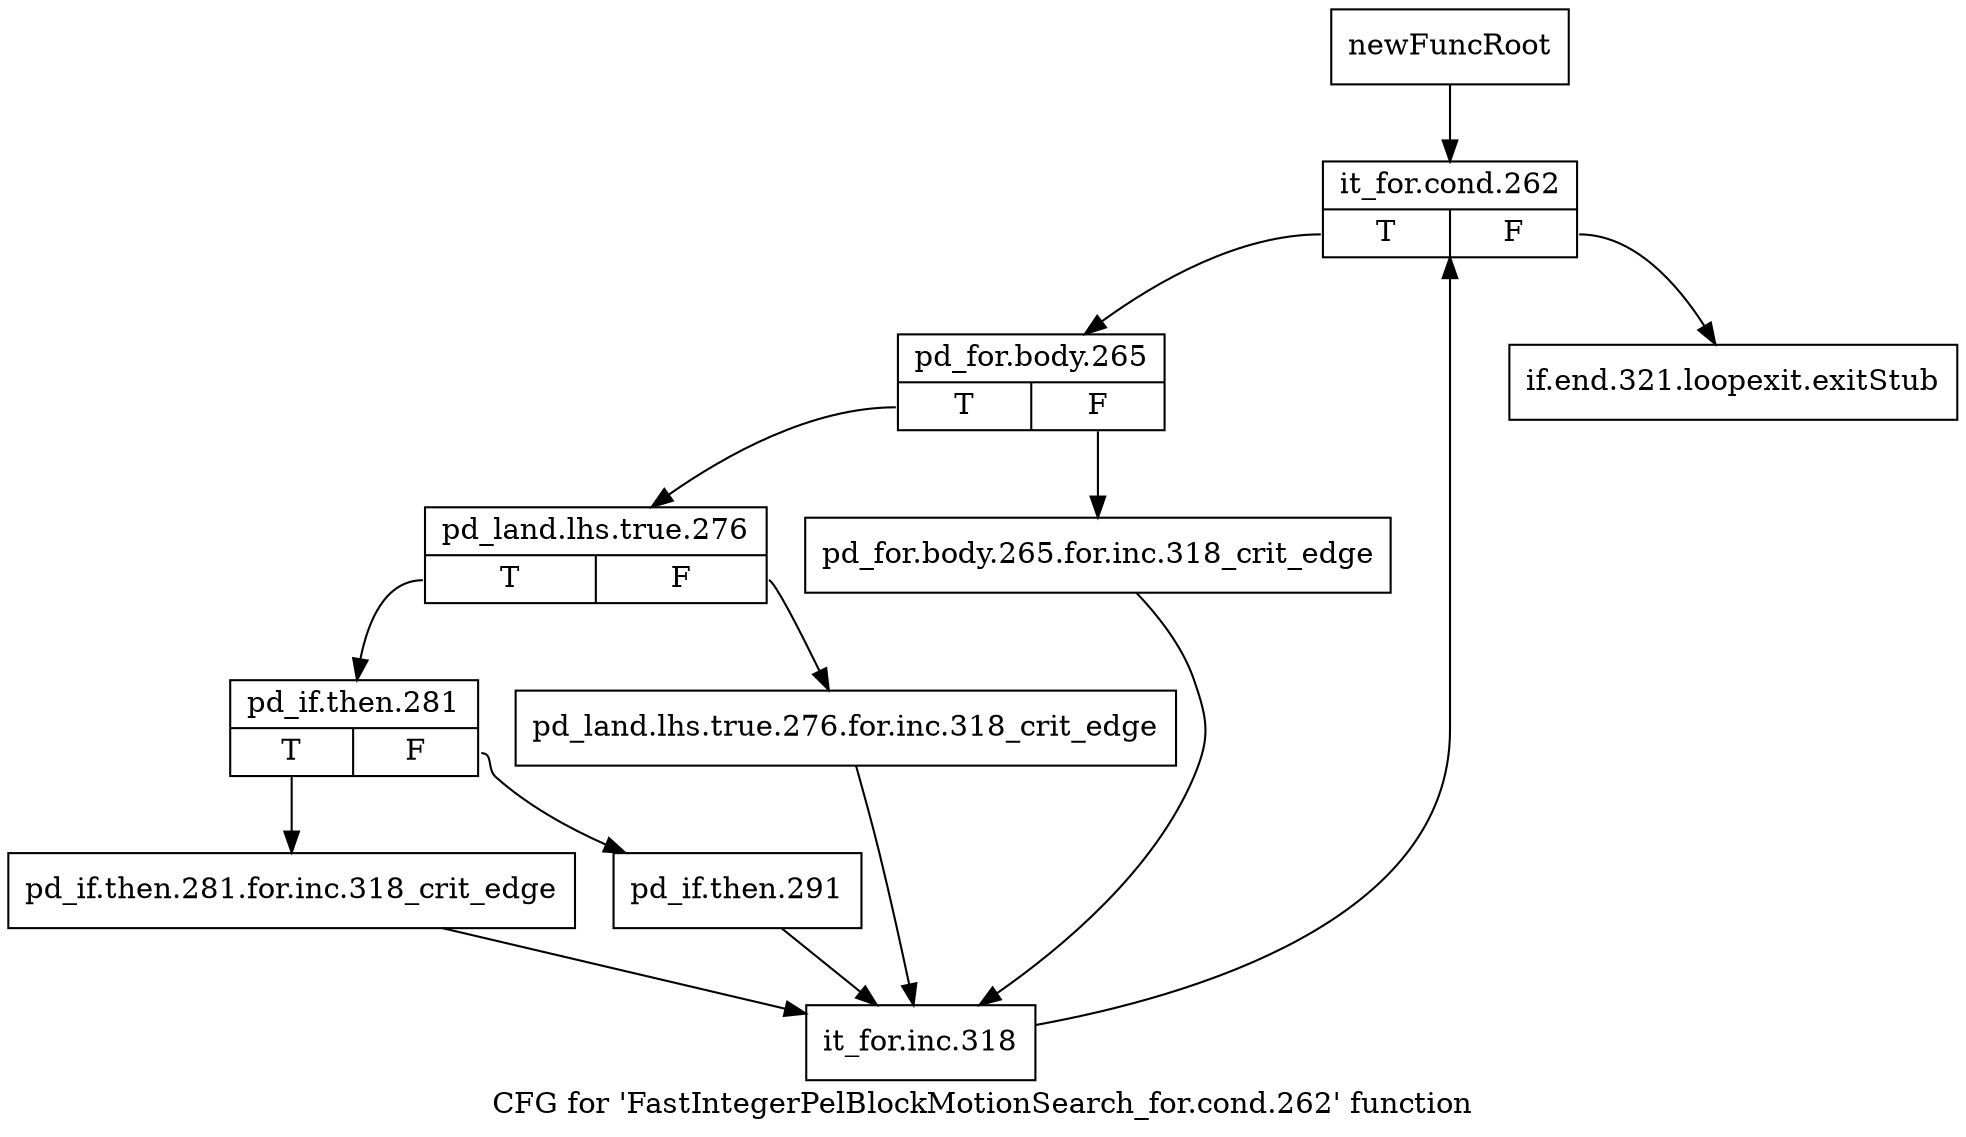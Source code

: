digraph "CFG for 'FastIntegerPelBlockMotionSearch_for.cond.262' function" {
	label="CFG for 'FastIntegerPelBlockMotionSearch_for.cond.262' function";

	Node0x2447cd0 [shape=record,label="{newFuncRoot}"];
	Node0x2447cd0 -> Node0x2447d70;
	Node0x2447d20 [shape=record,label="{if.end.321.loopexit.exitStub}"];
	Node0x2447d70 [shape=record,label="{it_for.cond.262|{<s0>T|<s1>F}}"];
	Node0x2447d70:s0 -> Node0x2447dc0;
	Node0x2447d70:s1 -> Node0x2447d20;
	Node0x2447dc0 [shape=record,label="{pd_for.body.265|{<s0>T|<s1>F}}"];
	Node0x2447dc0:s0 -> Node0x2447e60;
	Node0x2447dc0:s1 -> Node0x2447e10;
	Node0x2447e10 [shape=record,label="{pd_for.body.265.for.inc.318_crit_edge}"];
	Node0x2447e10 -> Node0x2447ff0;
	Node0x2447e60 [shape=record,label="{pd_land.lhs.true.276|{<s0>T|<s1>F}}"];
	Node0x2447e60:s0 -> Node0x2447f00;
	Node0x2447e60:s1 -> Node0x2447eb0;
	Node0x2447eb0 [shape=record,label="{pd_land.lhs.true.276.for.inc.318_crit_edge}"];
	Node0x2447eb0 -> Node0x2447ff0;
	Node0x2447f00 [shape=record,label="{pd_if.then.281|{<s0>T|<s1>F}}"];
	Node0x2447f00:s0 -> Node0x2447fa0;
	Node0x2447f00:s1 -> Node0x2447f50;
	Node0x2447f50 [shape=record,label="{pd_if.then.291}"];
	Node0x2447f50 -> Node0x2447ff0;
	Node0x2447fa0 [shape=record,label="{pd_if.then.281.for.inc.318_crit_edge}"];
	Node0x2447fa0 -> Node0x2447ff0;
	Node0x2447ff0 [shape=record,label="{it_for.inc.318}"];
	Node0x2447ff0 -> Node0x2447d70;
}
